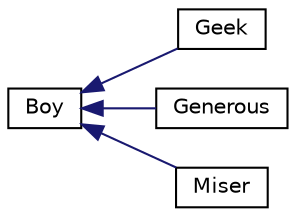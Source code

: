 digraph "Graphical Class Hierarchy"
{
  edge [fontname="Helvetica",fontsize="10",labelfontname="Helvetica",labelfontsize="10"];
  node [fontname="Helvetica",fontsize="10",shape=record];
  rankdir="LR";
  Node1 [label="Boy",height=0.2,width=0.4,color="black", fillcolor="white", style="filled",URL="$classBoy.html",tooltip="CLASS BOY containing attributes and member function of boys. "];
  Node1 -> Node2 [dir="back",color="midnightblue",fontsize="10",style="solid",fontname="Helvetica"];
  Node2 [label="Geek",height=0.2,width=0.4,color="black", fillcolor="white", style="filled",URL="$classGeek.html",tooltip="CLASS GEEK inherits CLASS BOY containing attributes of Geek boy formed. "];
  Node1 -> Node3 [dir="back",color="midnightblue",fontsize="10",style="solid",fontname="Helvetica"];
  Node3 [label="Generous",height=0.2,width=0.4,color="black", fillcolor="white", style="filled",URL="$classGenerous.html",tooltip="CLASS GENEROUS inherits CLASS BOY containing attributes of Generous boy formed. "];
  Node1 -> Node4 [dir="back",color="midnightblue",fontsize="10",style="solid",fontname="Helvetica"];
  Node4 [label="Miser",height=0.2,width=0.4,color="black", fillcolor="white", style="filled",URL="$classMiser.html",tooltip="CLASS MISER inherits CLASS BOY containing attributes of Miser boy formed. "];
}
